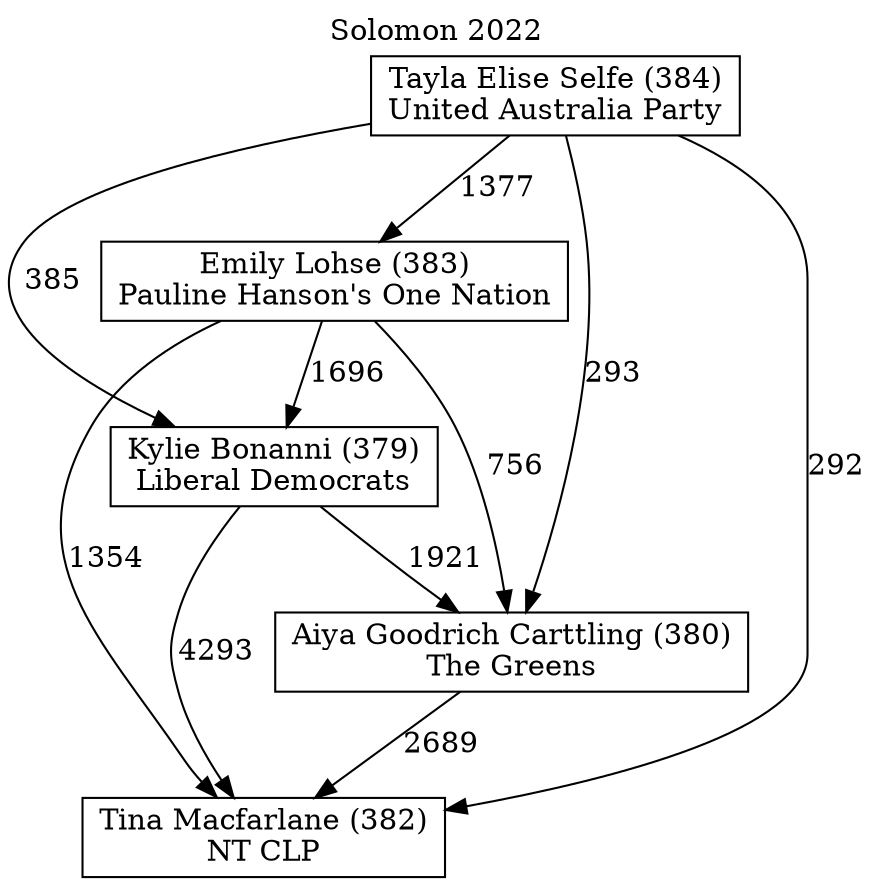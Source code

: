 // House preference flow
digraph "Tina Macfarlane (382)_Solomon_2022" {
	graph [label="Solomon 2022" labelloc=t mclimit=10]
	node [shape=box]
	"Emily Lohse (383)" [label="Emily Lohse (383)
Pauline Hanson's One Nation"]
	"Aiya Goodrich Carttling (380)" [label="Aiya Goodrich Carttling (380)
The Greens"]
	"Kylie Bonanni (379)" [label="Kylie Bonanni (379)
Liberal Democrats"]
	"Tayla Elise Selfe (384)" [label="Tayla Elise Selfe (384)
United Australia Party"]
	"Tina Macfarlane (382)" [label="Tina Macfarlane (382)
NT CLP"]
	"Emily Lohse (383)" -> "Aiya Goodrich Carttling (380)" [label=756]
	"Aiya Goodrich Carttling (380)" -> "Tina Macfarlane (382)" [label=2689]
	"Emily Lohse (383)" -> "Tina Macfarlane (382)" [label=1354]
	"Tayla Elise Selfe (384)" -> "Tina Macfarlane (382)" [label=292]
	"Tayla Elise Selfe (384)" -> "Aiya Goodrich Carttling (380)" [label=293]
	"Kylie Bonanni (379)" -> "Aiya Goodrich Carttling (380)" [label=1921]
	"Kylie Bonanni (379)" -> "Tina Macfarlane (382)" [label=4293]
	"Tayla Elise Selfe (384)" -> "Kylie Bonanni (379)" [label=385]
	"Tayla Elise Selfe (384)" -> "Emily Lohse (383)" [label=1377]
	"Emily Lohse (383)" -> "Kylie Bonanni (379)" [label=1696]
}
